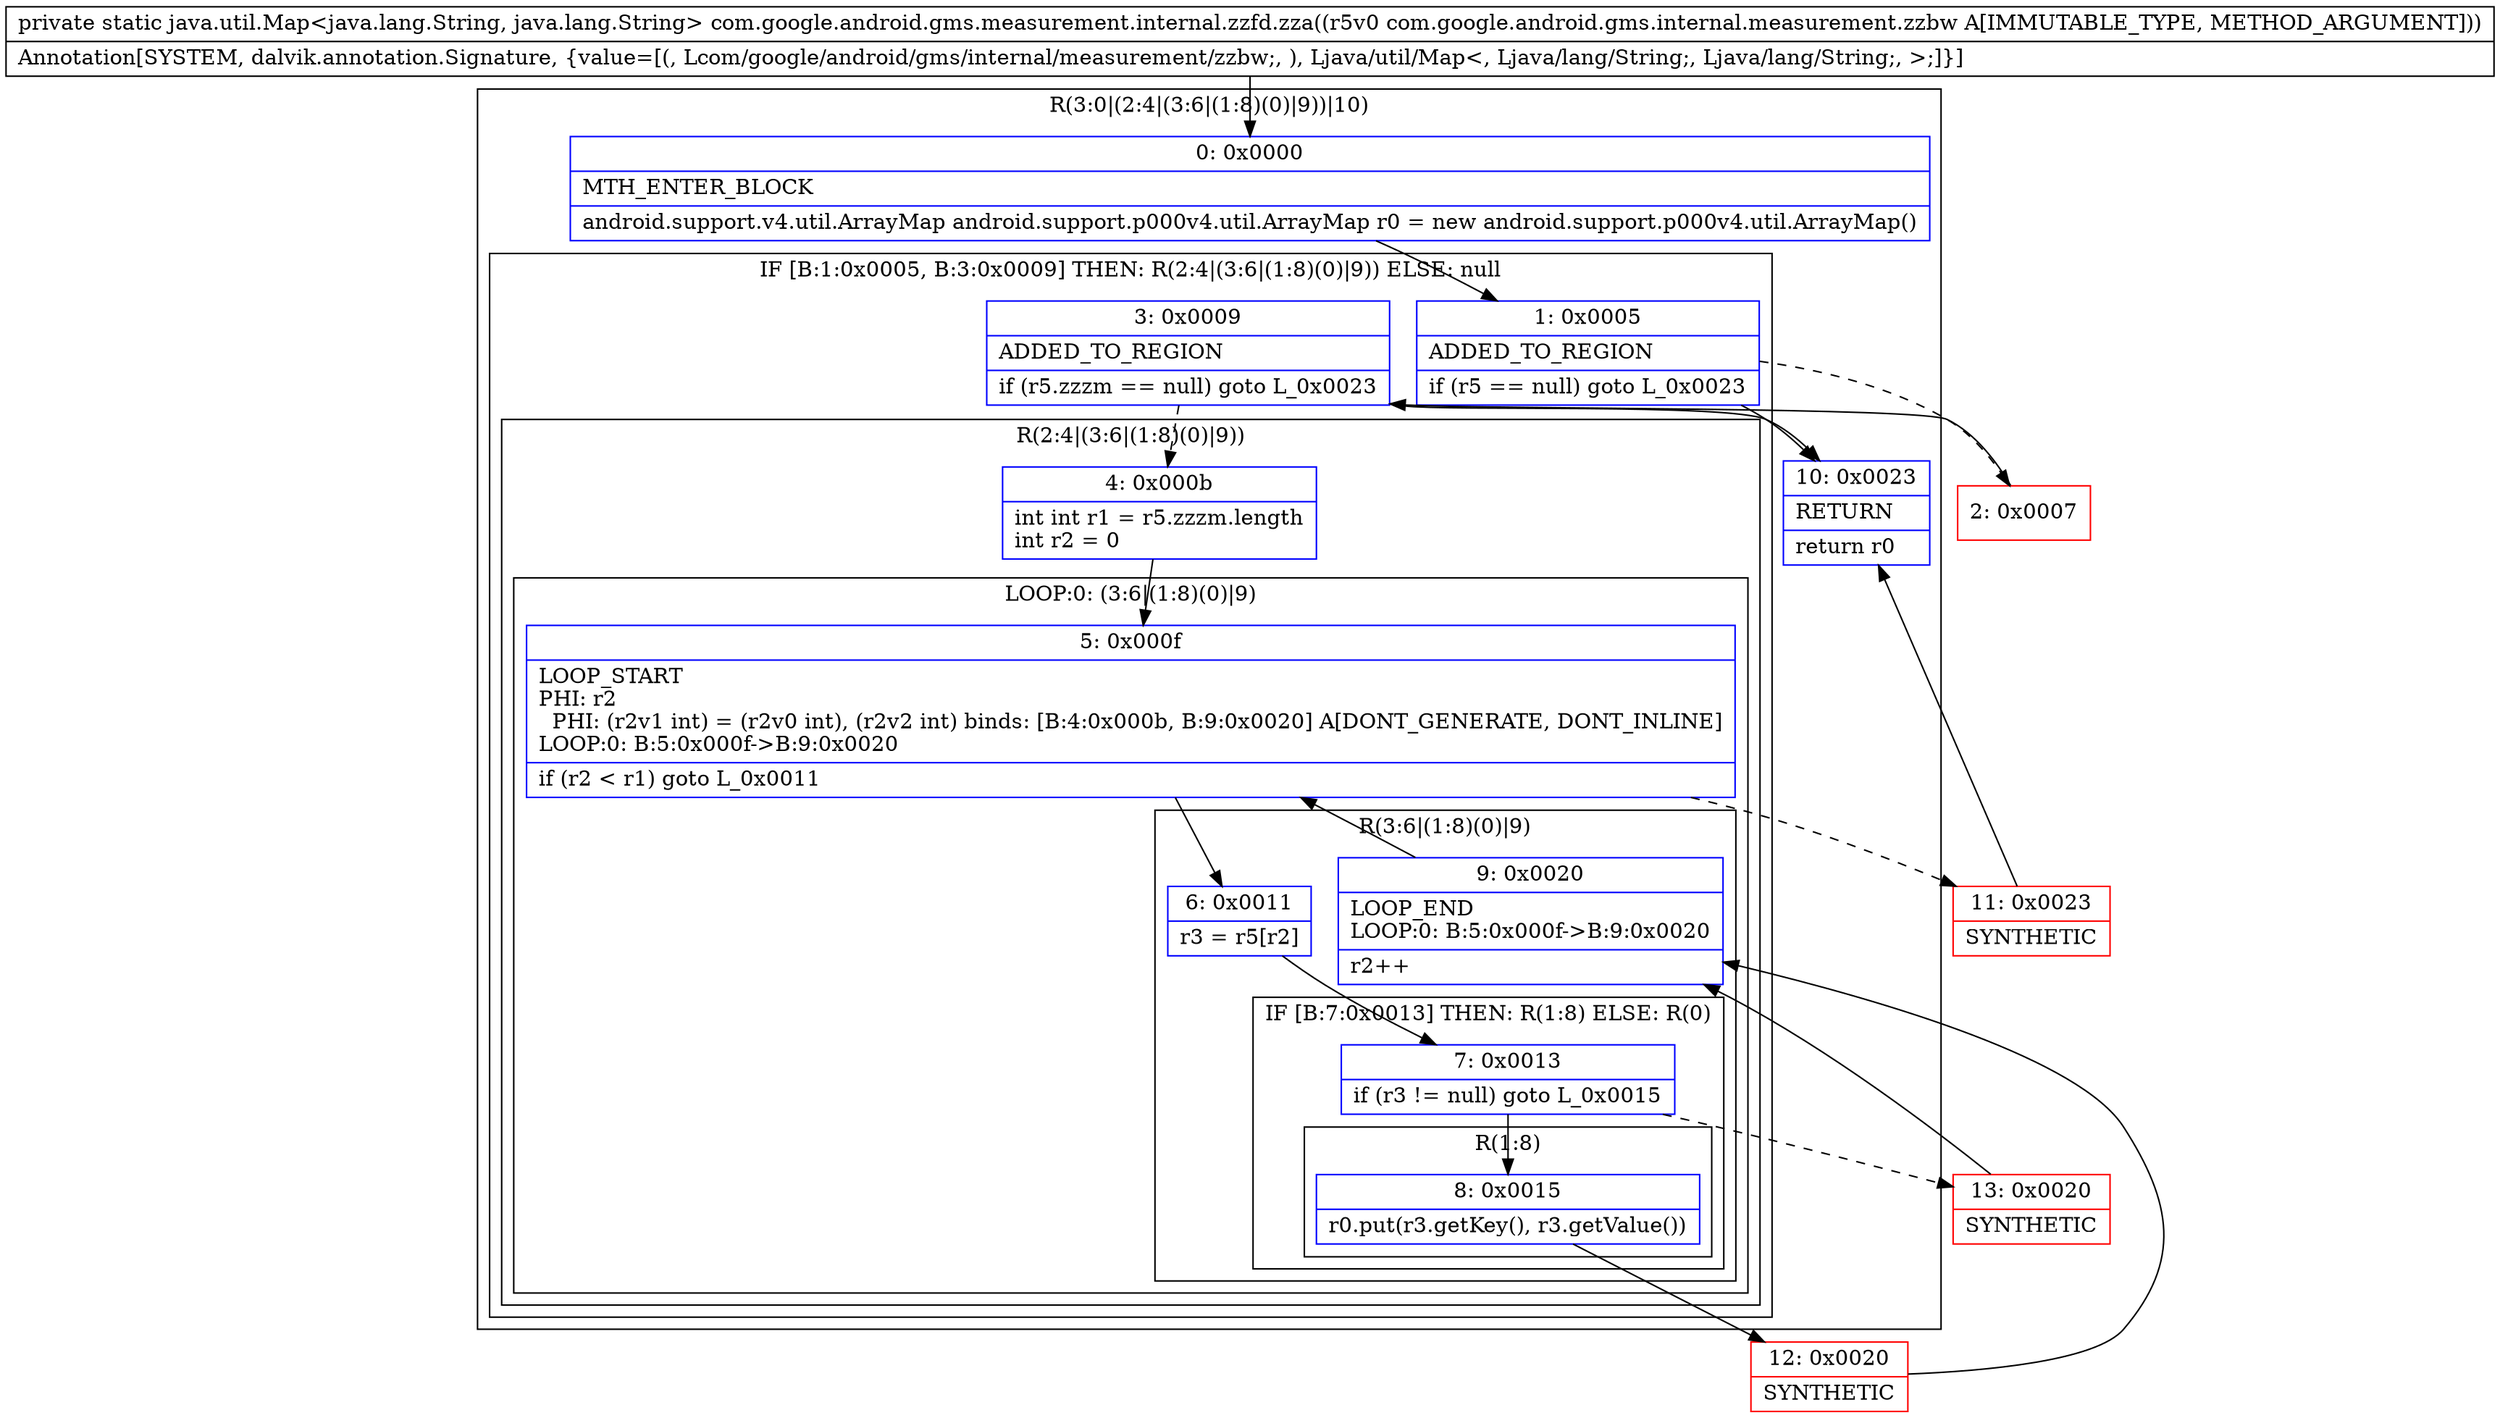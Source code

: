 digraph "CFG forcom.google.android.gms.measurement.internal.zzfd.zza(Lcom\/google\/android\/gms\/internal\/measurement\/zzbw;)Ljava\/util\/Map;" {
subgraph cluster_Region_307110698 {
label = "R(3:0|(2:4|(3:6|(1:8)(0)|9))|10)";
node [shape=record,color=blue];
Node_0 [shape=record,label="{0\:\ 0x0000|MTH_ENTER_BLOCK\l|android.support.v4.util.ArrayMap android.support.p000v4.util.ArrayMap r0 = new android.support.p000v4.util.ArrayMap()\l}"];
subgraph cluster_IfRegion_1832414944 {
label = "IF [B:1:0x0005, B:3:0x0009] THEN: R(2:4|(3:6|(1:8)(0)|9)) ELSE: null";
node [shape=record,color=blue];
Node_1 [shape=record,label="{1\:\ 0x0005|ADDED_TO_REGION\l|if (r5 == null) goto L_0x0023\l}"];
Node_3 [shape=record,label="{3\:\ 0x0009|ADDED_TO_REGION\l|if (r5.zzzm == null) goto L_0x0023\l}"];
subgraph cluster_Region_87892673 {
label = "R(2:4|(3:6|(1:8)(0)|9))";
node [shape=record,color=blue];
Node_4 [shape=record,label="{4\:\ 0x000b|int int r1 = r5.zzzm.length\lint r2 = 0\l}"];
subgraph cluster_LoopRegion_303015558 {
label = "LOOP:0: (3:6|(1:8)(0)|9)";
node [shape=record,color=blue];
Node_5 [shape=record,label="{5\:\ 0x000f|LOOP_START\lPHI: r2 \l  PHI: (r2v1 int) = (r2v0 int), (r2v2 int) binds: [B:4:0x000b, B:9:0x0020] A[DONT_GENERATE, DONT_INLINE]\lLOOP:0: B:5:0x000f\-\>B:9:0x0020\l|if (r2 \< r1) goto L_0x0011\l}"];
subgraph cluster_Region_998978149 {
label = "R(3:6|(1:8)(0)|9)";
node [shape=record,color=blue];
Node_6 [shape=record,label="{6\:\ 0x0011|r3 = r5[r2]\l}"];
subgraph cluster_IfRegion_1062959888 {
label = "IF [B:7:0x0013] THEN: R(1:8) ELSE: R(0)";
node [shape=record,color=blue];
Node_7 [shape=record,label="{7\:\ 0x0013|if (r3 != null) goto L_0x0015\l}"];
subgraph cluster_Region_852732894 {
label = "R(1:8)";
node [shape=record,color=blue];
Node_8 [shape=record,label="{8\:\ 0x0015|r0.put(r3.getKey(), r3.getValue())\l}"];
}
subgraph cluster_Region_1393693478 {
label = "R(0)";
node [shape=record,color=blue];
}
}
Node_9 [shape=record,label="{9\:\ 0x0020|LOOP_END\lLOOP:0: B:5:0x000f\-\>B:9:0x0020\l|r2++\l}"];
}
}
}
}
Node_10 [shape=record,label="{10\:\ 0x0023|RETURN\l|return r0\l}"];
}
Node_2 [shape=record,color=red,label="{2\:\ 0x0007}"];
Node_11 [shape=record,color=red,label="{11\:\ 0x0023|SYNTHETIC\l}"];
Node_12 [shape=record,color=red,label="{12\:\ 0x0020|SYNTHETIC\l}"];
Node_13 [shape=record,color=red,label="{13\:\ 0x0020|SYNTHETIC\l}"];
MethodNode[shape=record,label="{private static java.util.Map\<java.lang.String, java.lang.String\> com.google.android.gms.measurement.internal.zzfd.zza((r5v0 com.google.android.gms.internal.measurement.zzbw A[IMMUTABLE_TYPE, METHOD_ARGUMENT]))  | Annotation[SYSTEM, dalvik.annotation.Signature, \{value=[(, Lcom\/google\/android\/gms\/internal\/measurement\/zzbw;, ), Ljava\/util\/Map\<, Ljava\/lang\/String;, Ljava\/lang\/String;, \>;]\}]\l}"];
MethodNode -> Node_0;
Node_0 -> Node_1;
Node_1 -> Node_2[style=dashed];
Node_1 -> Node_10;
Node_3 -> Node_4[style=dashed];
Node_3 -> Node_10;
Node_4 -> Node_5;
Node_5 -> Node_6;
Node_5 -> Node_11[style=dashed];
Node_6 -> Node_7;
Node_7 -> Node_8;
Node_7 -> Node_13[style=dashed];
Node_8 -> Node_12;
Node_9 -> Node_5;
Node_2 -> Node_3;
Node_11 -> Node_10;
Node_12 -> Node_9;
Node_13 -> Node_9;
}

